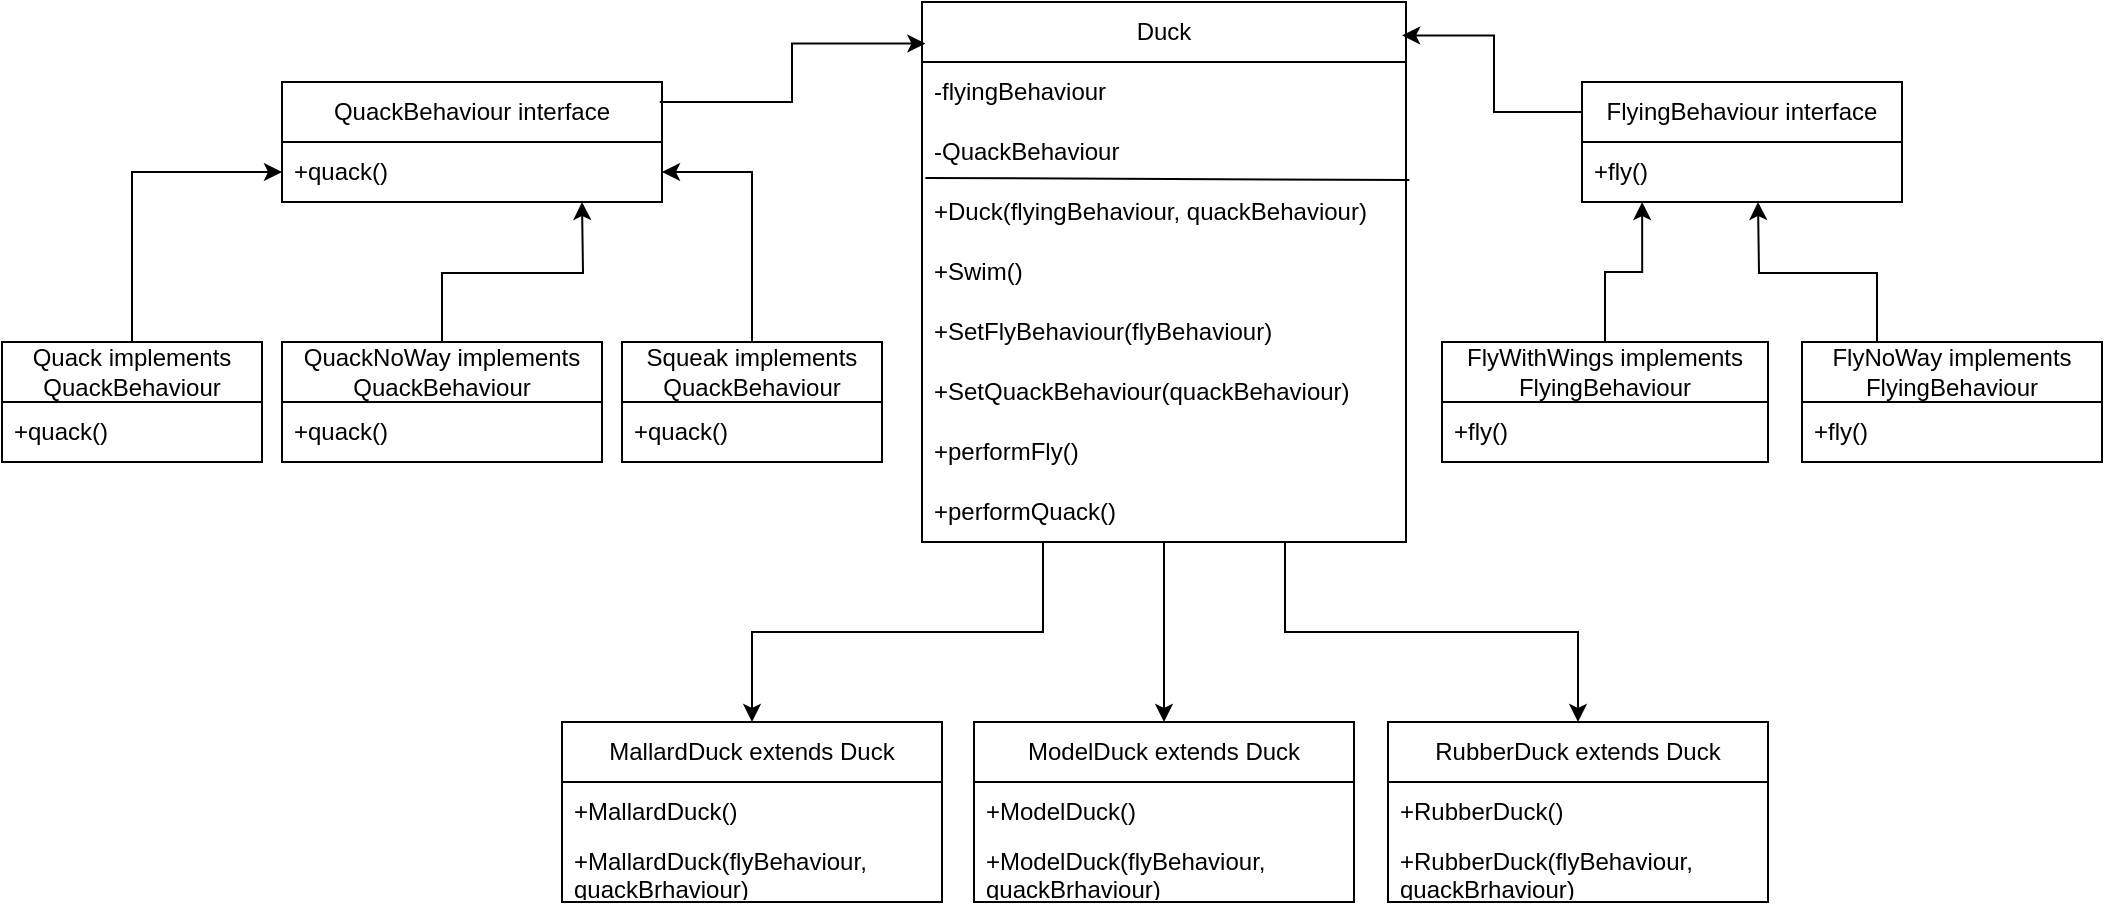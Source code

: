 <mxfile version="24.0.2" type="google">
  <diagram id="C5RBs43oDa-KdzZeNtuy" name="Page-1">
    <mxGraphModel grid="1" page="1" gridSize="10" guides="1" tooltips="1" connect="1" arrows="1" fold="1" pageScale="1" pageWidth="827" pageHeight="1169" math="0" shadow="0">
      <root>
        <mxCell id="WIyWlLk6GJQsqaUBKTNV-0" />
        <mxCell id="WIyWlLk6GJQsqaUBKTNV-1" parent="WIyWlLk6GJQsqaUBKTNV-0" />
        <mxCell id="ahRHtrevLxcIjmPfejh8-55" style="edgeStyle=orthogonalEdgeStyle;rounded=0;orthogonalLoop=1;jettySize=auto;html=1;exitX=0.25;exitY=1;exitDx=0;exitDy=0;entryX=0.5;entryY=0;entryDx=0;entryDy=0;" edge="1" parent="WIyWlLk6GJQsqaUBKTNV-1" source="ahRHtrevLxcIjmPfejh8-2" target="ahRHtrevLxcIjmPfejh8-53">
          <mxGeometry relative="1" as="geometry" />
        </mxCell>
        <mxCell id="ahRHtrevLxcIjmPfejh8-60" style="edgeStyle=orthogonalEdgeStyle;rounded=0;orthogonalLoop=1;jettySize=auto;html=1;exitX=0.5;exitY=1;exitDx=0;exitDy=0;" edge="1" parent="WIyWlLk6GJQsqaUBKTNV-1" source="ahRHtrevLxcIjmPfejh8-2" target="ahRHtrevLxcIjmPfejh8-57">
          <mxGeometry relative="1" as="geometry" />
        </mxCell>
        <mxCell id="ahRHtrevLxcIjmPfejh8-64" style="edgeStyle=orthogonalEdgeStyle;rounded=0;orthogonalLoop=1;jettySize=auto;html=1;exitX=0.75;exitY=1;exitDx=0;exitDy=0;" edge="1" parent="WIyWlLk6GJQsqaUBKTNV-1" source="ahRHtrevLxcIjmPfejh8-2" target="ahRHtrevLxcIjmPfejh8-61">
          <mxGeometry relative="1" as="geometry" />
        </mxCell>
        <mxCell id="ahRHtrevLxcIjmPfejh8-2" value="&lt;div&gt;Duck&lt;/div&gt;" style="swimlane;fontStyle=0;childLayout=stackLayout;horizontal=1;startSize=30;horizontalStack=0;resizeParent=1;resizeParentMax=0;resizeLast=0;collapsible=1;marginBottom=0;whiteSpace=wrap;html=1;" vertex="1" parent="WIyWlLk6GJQsqaUBKTNV-1">
          <mxGeometry x="420" y="210" width="242" height="270" as="geometry" />
        </mxCell>
        <mxCell id="ahRHtrevLxcIjmPfejh8-3" value="-flyingBehaviour" style="text;strokeColor=none;fillColor=none;align=left;verticalAlign=middle;spacingLeft=4;spacingRight=4;overflow=hidden;points=[[0,0.5],[1,0.5]];portConstraint=eastwest;rotatable=0;whiteSpace=wrap;html=1;" vertex="1" parent="ahRHtrevLxcIjmPfejh8-2">
          <mxGeometry y="30" width="242" height="30" as="geometry" />
        </mxCell>
        <mxCell id="ahRHtrevLxcIjmPfejh8-7" value="-QuackBehaviour" style="text;strokeColor=none;fillColor=none;align=left;verticalAlign=middle;spacingLeft=4;spacingRight=4;overflow=hidden;points=[[0,0.5],[1,0.5]];portConstraint=eastwest;rotatable=0;whiteSpace=wrap;html=1;" vertex="1" parent="ahRHtrevLxcIjmPfejh8-2">
          <mxGeometry y="60" width="242" height="30" as="geometry" />
        </mxCell>
        <mxCell id="ahRHtrevLxcIjmPfejh8-9" value="" style="endArrow=none;html=1;rounded=0;entryX=1.007;entryY=-0.033;entryDx=0;entryDy=0;entryPerimeter=0;exitX=0.007;exitY=-0.067;exitDx=0;exitDy=0;exitPerimeter=0;" edge="1" parent="ahRHtrevLxcIjmPfejh8-2" source="ahRHtrevLxcIjmPfejh8-4" target="ahRHtrevLxcIjmPfejh8-4">
          <mxGeometry width="50" height="50" relative="1" as="geometry">
            <mxPoint y="87" as="sourcePoint" />
            <mxPoint x="112" y="90" as="targetPoint" />
          </mxGeometry>
        </mxCell>
        <mxCell id="ahRHtrevLxcIjmPfejh8-4" value="+Duck(flyingBehaviour, quackBehaviour)" style="text;strokeColor=none;fillColor=none;align=left;verticalAlign=middle;spacingLeft=4;spacingRight=4;overflow=hidden;points=[[0,0.5],[1,0.5]];portConstraint=eastwest;rotatable=0;whiteSpace=wrap;html=1;" vertex="1" parent="ahRHtrevLxcIjmPfejh8-2">
          <mxGeometry y="90" width="242" height="30" as="geometry" />
        </mxCell>
        <mxCell id="ahRHtrevLxcIjmPfejh8-11" value="+Swim()" style="text;strokeColor=none;fillColor=none;align=left;verticalAlign=middle;spacingLeft=4;spacingRight=4;overflow=hidden;points=[[0,0.5],[1,0.5]];portConstraint=eastwest;rotatable=0;whiteSpace=wrap;html=1;" vertex="1" parent="ahRHtrevLxcIjmPfejh8-2">
          <mxGeometry y="120" width="242" height="30" as="geometry" />
        </mxCell>
        <mxCell id="ahRHtrevLxcIjmPfejh8-12" value="+SetFlyBehaviour(flyBehaviour)" style="text;strokeColor=none;fillColor=none;align=left;verticalAlign=middle;spacingLeft=4;spacingRight=4;overflow=hidden;points=[[0,0.5],[1,0.5]];portConstraint=eastwest;rotatable=0;whiteSpace=wrap;html=1;" vertex="1" parent="ahRHtrevLxcIjmPfejh8-2">
          <mxGeometry y="150" width="242" height="30" as="geometry" />
        </mxCell>
        <mxCell id="ahRHtrevLxcIjmPfejh8-14" value="+SetQuackBehaviour(quackBehaviour)" style="text;strokeColor=none;fillColor=none;align=left;verticalAlign=middle;spacingLeft=4;spacingRight=4;overflow=hidden;points=[[0,0.5],[1,0.5]];portConstraint=eastwest;rotatable=0;whiteSpace=wrap;html=1;" vertex="1" parent="ahRHtrevLxcIjmPfejh8-2">
          <mxGeometry y="180" width="242" height="30" as="geometry" />
        </mxCell>
        <mxCell id="ahRHtrevLxcIjmPfejh8-15" value="+performFly()" style="text;strokeColor=none;fillColor=none;align=left;verticalAlign=middle;spacingLeft=4;spacingRight=4;overflow=hidden;points=[[0,0.5],[1,0.5]];portConstraint=eastwest;rotatable=0;whiteSpace=wrap;html=1;" vertex="1" parent="ahRHtrevLxcIjmPfejh8-2">
          <mxGeometry y="210" width="242" height="30" as="geometry" />
        </mxCell>
        <mxCell id="ahRHtrevLxcIjmPfejh8-16" value="+performQuack()" style="text;strokeColor=none;fillColor=none;align=left;verticalAlign=middle;spacingLeft=4;spacingRight=4;overflow=hidden;points=[[0,0.5],[1,0.5]];portConstraint=eastwest;rotatable=0;whiteSpace=wrap;html=1;" vertex="1" parent="ahRHtrevLxcIjmPfejh8-2">
          <mxGeometry y="240" width="242" height="30" as="geometry" />
        </mxCell>
        <mxCell id="ahRHtrevLxcIjmPfejh8-20" value="FlyingBehaviour interface" style="swimlane;fontStyle=0;childLayout=stackLayout;horizontal=1;startSize=30;horizontalStack=0;resizeParent=1;resizeParentMax=0;resizeLast=0;collapsible=1;marginBottom=0;whiteSpace=wrap;html=1;" vertex="1" parent="WIyWlLk6GJQsqaUBKTNV-1">
          <mxGeometry x="750" y="250" width="160" height="60" as="geometry" />
        </mxCell>
        <mxCell id="ahRHtrevLxcIjmPfejh8-21" value="+fly()" style="text;strokeColor=none;fillColor=none;align=left;verticalAlign=middle;spacingLeft=4;spacingRight=4;overflow=hidden;points=[[0,0.5],[1,0.5]];portConstraint=eastwest;rotatable=0;whiteSpace=wrap;html=1;" vertex="1" parent="ahRHtrevLxcIjmPfejh8-20">
          <mxGeometry y="30" width="160" height="30" as="geometry" />
        </mxCell>
        <mxCell id="ahRHtrevLxcIjmPfejh8-31" value="QuackBehaviour interface" style="swimlane;fontStyle=0;childLayout=stackLayout;horizontal=1;startSize=30;horizontalStack=0;resizeParent=1;resizeParentMax=0;resizeLast=0;collapsible=1;marginBottom=0;whiteSpace=wrap;html=1;" vertex="1" parent="WIyWlLk6GJQsqaUBKTNV-1">
          <mxGeometry x="100" y="250" width="190" height="60" as="geometry" />
        </mxCell>
        <mxCell id="ahRHtrevLxcIjmPfejh8-32" value="+quack()" style="text;strokeColor=none;fillColor=none;align=left;verticalAlign=middle;spacingLeft=4;spacingRight=4;overflow=hidden;points=[[0,0.5],[1,0.5]];portConstraint=eastwest;rotatable=0;whiteSpace=wrap;html=1;" vertex="1" parent="ahRHtrevLxcIjmPfejh8-31">
          <mxGeometry y="30" width="190" height="30" as="geometry" />
        </mxCell>
        <mxCell id="ahRHtrevLxcIjmPfejh8-34" style="edgeStyle=orthogonalEdgeStyle;rounded=0;orthogonalLoop=1;jettySize=auto;html=1;exitX=0.994;exitY=0.167;exitDx=0;exitDy=0;entryX=0.007;entryY=0.077;entryDx=0;entryDy=0;entryPerimeter=0;exitPerimeter=0;" edge="1" parent="WIyWlLk6GJQsqaUBKTNV-1" source="ahRHtrevLxcIjmPfejh8-31" target="ahRHtrevLxcIjmPfejh8-2">
          <mxGeometry relative="1" as="geometry" />
        </mxCell>
        <mxCell id="ahRHtrevLxcIjmPfejh8-35" style="edgeStyle=orthogonalEdgeStyle;rounded=0;orthogonalLoop=1;jettySize=auto;html=1;exitX=0;exitY=0.25;exitDx=0;exitDy=0;entryX=0.992;entryY=0.062;entryDx=0;entryDy=0;entryPerimeter=0;" edge="1" parent="WIyWlLk6GJQsqaUBKTNV-1" source="ahRHtrevLxcIjmPfejh8-20" target="ahRHtrevLxcIjmPfejh8-2">
          <mxGeometry relative="1" as="geometry" />
        </mxCell>
        <mxCell id="ahRHtrevLxcIjmPfejh8-36" value="Quack implements QuackBehaviour" style="swimlane;fontStyle=0;childLayout=stackLayout;horizontal=1;startSize=30;horizontalStack=0;resizeParent=1;resizeParentMax=0;resizeLast=0;collapsible=1;marginBottom=0;whiteSpace=wrap;html=1;" vertex="1" parent="WIyWlLk6GJQsqaUBKTNV-1">
          <mxGeometry x="-40" y="380" width="130" height="60" as="geometry" />
        </mxCell>
        <mxCell id="ahRHtrevLxcIjmPfejh8-37" value="+quack()" style="text;strokeColor=none;fillColor=none;align=left;verticalAlign=middle;spacingLeft=4;spacingRight=4;overflow=hidden;points=[[0,0.5],[1,0.5]];portConstraint=eastwest;rotatable=0;whiteSpace=wrap;html=1;" vertex="1" parent="ahRHtrevLxcIjmPfejh8-36">
          <mxGeometry y="30" width="130" height="30" as="geometry" />
        </mxCell>
        <mxCell id="ahRHtrevLxcIjmPfejh8-38" style="edgeStyle=orthogonalEdgeStyle;rounded=0;orthogonalLoop=1;jettySize=auto;html=1;exitX=0.5;exitY=0;exitDx=0;exitDy=0;entryX=0;entryY=0.75;entryDx=0;entryDy=0;" edge="1" parent="WIyWlLk6GJQsqaUBKTNV-1" source="ahRHtrevLxcIjmPfejh8-36" target="ahRHtrevLxcIjmPfejh8-31">
          <mxGeometry relative="1" as="geometry">
            <mxPoint x="190" y="320" as="targetPoint" />
          </mxGeometry>
        </mxCell>
        <mxCell id="ahRHtrevLxcIjmPfejh8-43" style="edgeStyle=orthogonalEdgeStyle;rounded=0;orthogonalLoop=1;jettySize=auto;html=1;exitX=0.5;exitY=0;exitDx=0;exitDy=0;" edge="1" parent="WIyWlLk6GJQsqaUBKTNV-1" source="ahRHtrevLxcIjmPfejh8-41">
          <mxGeometry relative="1" as="geometry">
            <mxPoint x="250" y="310" as="targetPoint" />
          </mxGeometry>
        </mxCell>
        <mxCell id="ahRHtrevLxcIjmPfejh8-41" value="QuackNoWay implements QuackBehaviour" style="swimlane;fontStyle=0;childLayout=stackLayout;horizontal=1;startSize=30;horizontalStack=0;resizeParent=1;resizeParentMax=0;resizeLast=0;collapsible=1;marginBottom=0;whiteSpace=wrap;html=1;" vertex="1" parent="WIyWlLk6GJQsqaUBKTNV-1">
          <mxGeometry x="100" y="380" width="160" height="60" as="geometry" />
        </mxCell>
        <mxCell id="ahRHtrevLxcIjmPfejh8-42" value="+quack()" style="text;strokeColor=none;fillColor=none;align=left;verticalAlign=middle;spacingLeft=4;spacingRight=4;overflow=hidden;points=[[0,0.5],[1,0.5]];portConstraint=eastwest;rotatable=0;whiteSpace=wrap;html=1;" vertex="1" parent="ahRHtrevLxcIjmPfejh8-41">
          <mxGeometry y="30" width="160" height="30" as="geometry" />
        </mxCell>
        <mxCell id="ahRHtrevLxcIjmPfejh8-46" style="edgeStyle=orthogonalEdgeStyle;rounded=0;orthogonalLoop=1;jettySize=auto;html=1;exitX=0.5;exitY=0;exitDx=0;exitDy=0;entryX=1;entryY=0.5;entryDx=0;entryDy=0;" edge="1" parent="WIyWlLk6GJQsqaUBKTNV-1" source="ahRHtrevLxcIjmPfejh8-44" target="ahRHtrevLxcIjmPfejh8-32">
          <mxGeometry relative="1" as="geometry">
            <mxPoint x="360" y="310" as="targetPoint" />
          </mxGeometry>
        </mxCell>
        <mxCell id="ahRHtrevLxcIjmPfejh8-44" value="Squeak implements QuackBehaviour" style="swimlane;fontStyle=0;childLayout=stackLayout;horizontal=1;startSize=30;horizontalStack=0;resizeParent=1;resizeParentMax=0;resizeLast=0;collapsible=1;marginBottom=0;whiteSpace=wrap;html=1;" vertex="1" parent="WIyWlLk6GJQsqaUBKTNV-1">
          <mxGeometry x="270" y="380" width="130" height="60" as="geometry" />
        </mxCell>
        <mxCell id="ahRHtrevLxcIjmPfejh8-45" value="+quack()" style="text;strokeColor=none;fillColor=none;align=left;verticalAlign=middle;spacingLeft=4;spacingRight=4;overflow=hidden;points=[[0,0.5],[1,0.5]];portConstraint=eastwest;rotatable=0;whiteSpace=wrap;html=1;" vertex="1" parent="ahRHtrevLxcIjmPfejh8-44">
          <mxGeometry y="30" width="130" height="30" as="geometry" />
        </mxCell>
        <mxCell id="ahRHtrevLxcIjmPfejh8-47" value="FlyWithWings implements FlyingBehaviour" style="swimlane;fontStyle=0;childLayout=stackLayout;horizontal=1;startSize=30;horizontalStack=0;resizeParent=1;resizeParentMax=0;resizeLast=0;collapsible=1;marginBottom=0;whiteSpace=wrap;html=1;" vertex="1" parent="WIyWlLk6GJQsqaUBKTNV-1">
          <mxGeometry x="680" y="380" width="163" height="60" as="geometry" />
        </mxCell>
        <mxCell id="ahRHtrevLxcIjmPfejh8-48" value="+fly()" style="text;strokeColor=none;fillColor=none;align=left;verticalAlign=middle;spacingLeft=4;spacingRight=4;overflow=hidden;points=[[0,0.5],[1,0.5]];portConstraint=eastwest;rotatable=0;whiteSpace=wrap;html=1;" vertex="1" parent="ahRHtrevLxcIjmPfejh8-47">
          <mxGeometry y="30" width="163" height="30" as="geometry" />
        </mxCell>
        <mxCell id="ahRHtrevLxcIjmPfejh8-52" style="edgeStyle=orthogonalEdgeStyle;rounded=0;orthogonalLoop=1;jettySize=auto;html=1;exitX=0.25;exitY=0;exitDx=0;exitDy=0;" edge="1" parent="WIyWlLk6GJQsqaUBKTNV-1" source="ahRHtrevLxcIjmPfejh8-49">
          <mxGeometry relative="1" as="geometry">
            <mxPoint x="838" y="310" as="targetPoint" />
          </mxGeometry>
        </mxCell>
        <mxCell id="ahRHtrevLxcIjmPfejh8-49" value="FlyNoWay implements FlyingBehaviour" style="swimlane;fontStyle=0;childLayout=stackLayout;horizontal=1;startSize=30;horizontalStack=0;resizeParent=1;resizeParentMax=0;resizeLast=0;collapsible=1;marginBottom=0;whiteSpace=wrap;html=1;" vertex="1" parent="WIyWlLk6GJQsqaUBKTNV-1">
          <mxGeometry x="860" y="380" width="150" height="60" as="geometry" />
        </mxCell>
        <mxCell id="ahRHtrevLxcIjmPfejh8-50" value="+fly()" style="text;strokeColor=none;fillColor=none;align=left;verticalAlign=middle;spacingLeft=4;spacingRight=4;overflow=hidden;points=[[0,0.5],[1,0.5]];portConstraint=eastwest;rotatable=0;whiteSpace=wrap;html=1;" vertex="1" parent="ahRHtrevLxcIjmPfejh8-49">
          <mxGeometry y="30" width="150" height="30" as="geometry" />
        </mxCell>
        <mxCell id="ahRHtrevLxcIjmPfejh8-51" style="edgeStyle=orthogonalEdgeStyle;rounded=0;orthogonalLoop=1;jettySize=auto;html=1;exitX=0.5;exitY=0;exitDx=0;exitDy=0;entryX=0.188;entryY=1;entryDx=0;entryDy=0;entryPerimeter=0;" edge="1" parent="WIyWlLk6GJQsqaUBKTNV-1" source="ahRHtrevLxcIjmPfejh8-47" target="ahRHtrevLxcIjmPfejh8-21">
          <mxGeometry relative="1" as="geometry" />
        </mxCell>
        <mxCell id="ahRHtrevLxcIjmPfejh8-53" value="MallardDuck extends Duck" style="swimlane;fontStyle=0;childLayout=stackLayout;horizontal=1;startSize=30;horizontalStack=0;resizeParent=1;resizeParentMax=0;resizeLast=0;collapsible=1;marginBottom=0;whiteSpace=wrap;html=1;" vertex="1" parent="WIyWlLk6GJQsqaUBKTNV-1">
          <mxGeometry x="240" y="570" width="190" height="90" as="geometry" />
        </mxCell>
        <mxCell id="ahRHtrevLxcIjmPfejh8-54" value="&lt;div&gt;+MallardDuck()&lt;/div&gt;" style="text;strokeColor=none;fillColor=none;align=left;verticalAlign=middle;spacingLeft=4;spacingRight=4;overflow=hidden;points=[[0,0.5],[1,0.5]];portConstraint=eastwest;rotatable=0;whiteSpace=wrap;html=1;" vertex="1" parent="ahRHtrevLxcIjmPfejh8-53">
          <mxGeometry y="30" width="190" height="30" as="geometry" />
        </mxCell>
        <mxCell id="ahRHtrevLxcIjmPfejh8-56" value="&lt;div&gt;+MallardDuck(flyBehaviour, quackBrhaviour)&lt;/div&gt;" style="text;strokeColor=none;fillColor=none;align=left;verticalAlign=middle;spacingLeft=4;spacingRight=4;overflow=hidden;points=[[0,0.5],[1,0.5]];portConstraint=eastwest;rotatable=0;whiteSpace=wrap;html=1;" vertex="1" parent="ahRHtrevLxcIjmPfejh8-53">
          <mxGeometry y="60" width="190" height="30" as="geometry" />
        </mxCell>
        <mxCell id="ahRHtrevLxcIjmPfejh8-57" value="ModelDuck extends Duck" style="swimlane;fontStyle=0;childLayout=stackLayout;horizontal=1;startSize=30;horizontalStack=0;resizeParent=1;resizeParentMax=0;resizeLast=0;collapsible=1;marginBottom=0;whiteSpace=wrap;html=1;" vertex="1" parent="WIyWlLk6GJQsqaUBKTNV-1">
          <mxGeometry x="446" y="570" width="190" height="90" as="geometry" />
        </mxCell>
        <mxCell id="ahRHtrevLxcIjmPfejh8-58" value="&lt;div&gt;+ModelDuck()&lt;/div&gt;" style="text;strokeColor=none;fillColor=none;align=left;verticalAlign=middle;spacingLeft=4;spacingRight=4;overflow=hidden;points=[[0,0.5],[1,0.5]];portConstraint=eastwest;rotatable=0;whiteSpace=wrap;html=1;" vertex="1" parent="ahRHtrevLxcIjmPfejh8-57">
          <mxGeometry y="30" width="190" height="30" as="geometry" />
        </mxCell>
        <mxCell id="ahRHtrevLxcIjmPfejh8-59" value="&lt;div&gt;+ModelDuck(flyBehaviour, quackBrhaviour)&lt;/div&gt;" style="text;strokeColor=none;fillColor=none;align=left;verticalAlign=middle;spacingLeft=4;spacingRight=4;overflow=hidden;points=[[0,0.5],[1,0.5]];portConstraint=eastwest;rotatable=0;whiteSpace=wrap;html=1;" vertex="1" parent="ahRHtrevLxcIjmPfejh8-57">
          <mxGeometry y="60" width="190" height="30" as="geometry" />
        </mxCell>
        <mxCell id="ahRHtrevLxcIjmPfejh8-61" value="RubberDuck extends Duck" style="swimlane;fontStyle=0;childLayout=stackLayout;horizontal=1;startSize=30;horizontalStack=0;resizeParent=1;resizeParentMax=0;resizeLast=0;collapsible=1;marginBottom=0;whiteSpace=wrap;html=1;" vertex="1" parent="WIyWlLk6GJQsqaUBKTNV-1">
          <mxGeometry x="653" y="570" width="190" height="90" as="geometry" />
        </mxCell>
        <mxCell id="ahRHtrevLxcIjmPfejh8-62" value="&lt;div&gt;+RubberDuck()&lt;/div&gt;" style="text;strokeColor=none;fillColor=none;align=left;verticalAlign=middle;spacingLeft=4;spacingRight=4;overflow=hidden;points=[[0,0.5],[1,0.5]];portConstraint=eastwest;rotatable=0;whiteSpace=wrap;html=1;" vertex="1" parent="ahRHtrevLxcIjmPfejh8-61">
          <mxGeometry y="30" width="190" height="30" as="geometry" />
        </mxCell>
        <mxCell id="ahRHtrevLxcIjmPfejh8-63" value="&lt;div&gt;+RubberDuck(flyBehaviour, quackBrhaviour)&lt;/div&gt;" style="text;strokeColor=none;fillColor=none;align=left;verticalAlign=middle;spacingLeft=4;spacingRight=4;overflow=hidden;points=[[0,0.5],[1,0.5]];portConstraint=eastwest;rotatable=0;whiteSpace=wrap;html=1;" vertex="1" parent="ahRHtrevLxcIjmPfejh8-61">
          <mxGeometry y="60" width="190" height="30" as="geometry" />
        </mxCell>
      </root>
    </mxGraphModel>
  </diagram>
</mxfile>
